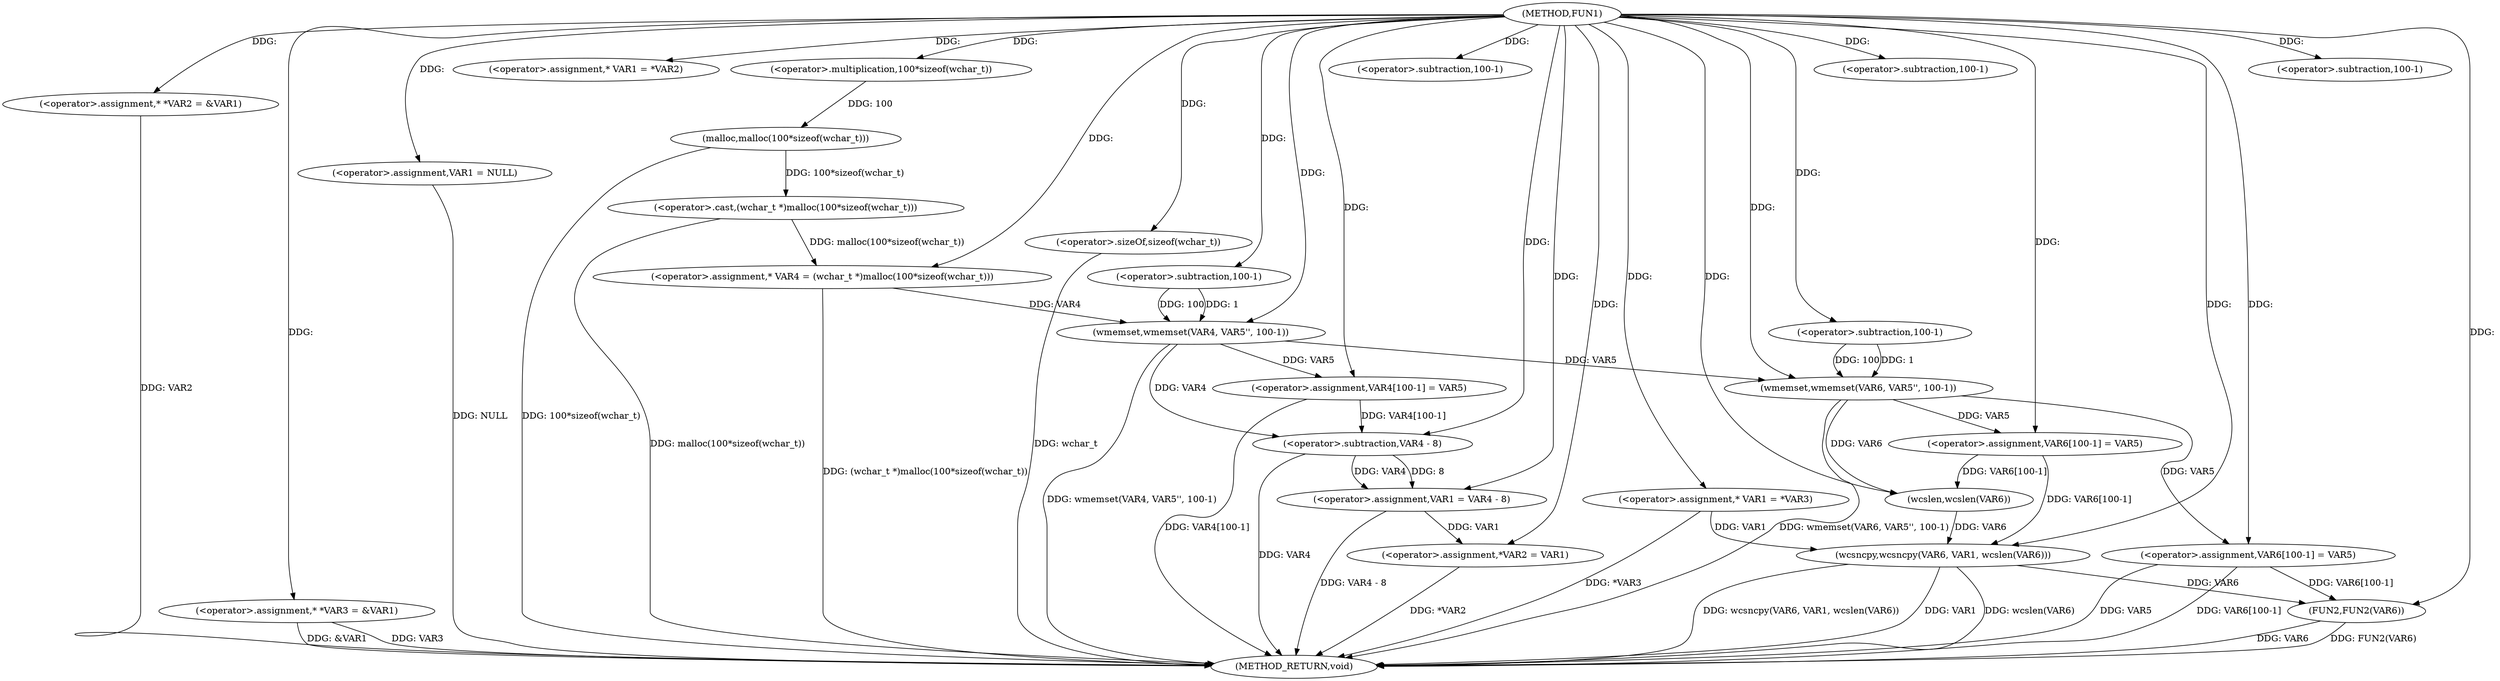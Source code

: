 digraph FUN1 {  
"1000100" [label = "(METHOD,FUN1)" ]
"1000190" [label = "(METHOD_RETURN,void)" ]
"1000104" [label = "(<operator>.assignment,* *VAR2 = &VAR1)" ]
"1000109" [label = "(<operator>.assignment,* *VAR3 = &VAR1)" ]
"1000113" [label = "(<operator>.assignment,VAR1 = NULL)" ]
"1000118" [label = "(<operator>.assignment,* VAR1 = *VAR2)" ]
"1000124" [label = "(<operator>.assignment,* VAR4 = (wchar_t *)malloc(100*sizeof(wchar_t)))" ]
"1000126" [label = "(<operator>.cast,(wchar_t *)malloc(100*sizeof(wchar_t)))" ]
"1000128" [label = "(malloc,malloc(100*sizeof(wchar_t)))" ]
"1000129" [label = "(<operator>.multiplication,100*sizeof(wchar_t))" ]
"1000131" [label = "(<operator>.sizeOf,sizeof(wchar_t))" ]
"1000133" [label = "(wmemset,wmemset(VAR4, VAR5'', 100-1))" ]
"1000136" [label = "(<operator>.subtraction,100-1)" ]
"1000139" [label = "(<operator>.assignment,VAR4[100-1] = VAR5)" ]
"1000142" [label = "(<operator>.subtraction,100-1)" ]
"1000146" [label = "(<operator>.assignment,VAR1 = VAR4 - 8)" ]
"1000148" [label = "(<operator>.subtraction,VAR4 - 8)" ]
"1000151" [label = "(<operator>.assignment,*VAR2 = VAR1)" ]
"1000157" [label = "(<operator>.assignment,* VAR1 = *VAR3)" ]
"1000163" [label = "(wmemset,wmemset(VAR6, VAR5'', 100-1))" ]
"1000166" [label = "(<operator>.subtraction,100-1)" ]
"1000169" [label = "(<operator>.assignment,VAR6[100-1] = VAR5)" ]
"1000172" [label = "(<operator>.subtraction,100-1)" ]
"1000176" [label = "(wcsncpy,wcsncpy(VAR6, VAR1, wcslen(VAR6)))" ]
"1000179" [label = "(wcslen,wcslen(VAR6))" ]
"1000181" [label = "(<operator>.assignment,VAR6[100-1] = VAR5)" ]
"1000184" [label = "(<operator>.subtraction,100-1)" ]
"1000188" [label = "(FUN2,FUN2(VAR6))" ]
  "1000124" -> "1000190"  [ label = "DDG: (wchar_t *)malloc(100*sizeof(wchar_t))"] 
  "1000181" -> "1000190"  [ label = "DDG: VAR5"] 
  "1000104" -> "1000190"  [ label = "DDG: VAR2"] 
  "1000188" -> "1000190"  [ label = "DDG: VAR6"] 
  "1000128" -> "1000190"  [ label = "DDG: 100*sizeof(wchar_t)"] 
  "1000113" -> "1000190"  [ label = "DDG: NULL"] 
  "1000133" -> "1000190"  [ label = "DDG: wmemset(VAR4, VAR5'', 100-1)"] 
  "1000126" -> "1000190"  [ label = "DDG: malloc(100*sizeof(wchar_t))"] 
  "1000109" -> "1000190"  [ label = "DDG: &VAR1"] 
  "1000181" -> "1000190"  [ label = "DDG: VAR6[100-1]"] 
  "1000157" -> "1000190"  [ label = "DDG: *VAR3"] 
  "1000188" -> "1000190"  [ label = "DDG: FUN2(VAR6)"] 
  "1000176" -> "1000190"  [ label = "DDG: VAR1"] 
  "1000176" -> "1000190"  [ label = "DDG: wcslen(VAR6)"] 
  "1000131" -> "1000190"  [ label = "DDG: wchar_t"] 
  "1000139" -> "1000190"  [ label = "DDG: VAR4[100-1]"] 
  "1000151" -> "1000190"  [ label = "DDG: *VAR2"] 
  "1000148" -> "1000190"  [ label = "DDG: VAR4"] 
  "1000146" -> "1000190"  [ label = "DDG: VAR4 - 8"] 
  "1000176" -> "1000190"  [ label = "DDG: wcsncpy(VAR6, VAR1, wcslen(VAR6))"] 
  "1000109" -> "1000190"  [ label = "DDG: VAR3"] 
  "1000163" -> "1000190"  [ label = "DDG: wmemset(VAR6, VAR5'', 100-1)"] 
  "1000100" -> "1000104"  [ label = "DDG: "] 
  "1000100" -> "1000109"  [ label = "DDG: "] 
  "1000100" -> "1000113"  [ label = "DDG: "] 
  "1000100" -> "1000118"  [ label = "DDG: "] 
  "1000126" -> "1000124"  [ label = "DDG: malloc(100*sizeof(wchar_t))"] 
  "1000100" -> "1000124"  [ label = "DDG: "] 
  "1000128" -> "1000126"  [ label = "DDG: 100*sizeof(wchar_t)"] 
  "1000129" -> "1000128"  [ label = "DDG: 100"] 
  "1000100" -> "1000129"  [ label = "DDG: "] 
  "1000100" -> "1000131"  [ label = "DDG: "] 
  "1000124" -> "1000133"  [ label = "DDG: VAR4"] 
  "1000100" -> "1000133"  [ label = "DDG: "] 
  "1000136" -> "1000133"  [ label = "DDG: 100"] 
  "1000136" -> "1000133"  [ label = "DDG: 1"] 
  "1000100" -> "1000136"  [ label = "DDG: "] 
  "1000133" -> "1000139"  [ label = "DDG: VAR5"] 
  "1000100" -> "1000139"  [ label = "DDG: "] 
  "1000100" -> "1000142"  [ label = "DDG: "] 
  "1000148" -> "1000146"  [ label = "DDG: VAR4"] 
  "1000148" -> "1000146"  [ label = "DDG: 8"] 
  "1000100" -> "1000146"  [ label = "DDG: "] 
  "1000139" -> "1000148"  [ label = "DDG: VAR4[100-1]"] 
  "1000133" -> "1000148"  [ label = "DDG: VAR4"] 
  "1000100" -> "1000148"  [ label = "DDG: "] 
  "1000146" -> "1000151"  [ label = "DDG: VAR1"] 
  "1000100" -> "1000151"  [ label = "DDG: "] 
  "1000100" -> "1000157"  [ label = "DDG: "] 
  "1000100" -> "1000163"  [ label = "DDG: "] 
  "1000133" -> "1000163"  [ label = "DDG: VAR5"] 
  "1000166" -> "1000163"  [ label = "DDG: 100"] 
  "1000166" -> "1000163"  [ label = "DDG: 1"] 
  "1000100" -> "1000166"  [ label = "DDG: "] 
  "1000163" -> "1000169"  [ label = "DDG: VAR5"] 
  "1000100" -> "1000169"  [ label = "DDG: "] 
  "1000100" -> "1000172"  [ label = "DDG: "] 
  "1000179" -> "1000176"  [ label = "DDG: VAR6"] 
  "1000169" -> "1000176"  [ label = "DDG: VAR6[100-1]"] 
  "1000100" -> "1000176"  [ label = "DDG: "] 
  "1000157" -> "1000176"  [ label = "DDG: VAR1"] 
  "1000163" -> "1000179"  [ label = "DDG: VAR6"] 
  "1000169" -> "1000179"  [ label = "DDG: VAR6[100-1]"] 
  "1000100" -> "1000179"  [ label = "DDG: "] 
  "1000100" -> "1000181"  [ label = "DDG: "] 
  "1000163" -> "1000181"  [ label = "DDG: VAR5"] 
  "1000100" -> "1000184"  [ label = "DDG: "] 
  "1000181" -> "1000188"  [ label = "DDG: VAR6[100-1]"] 
  "1000176" -> "1000188"  [ label = "DDG: VAR6"] 
  "1000100" -> "1000188"  [ label = "DDG: "] 
}
